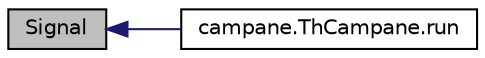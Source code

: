 digraph "Signal"
{
 // INTERACTIVE_SVG=YES
  edge [fontname="Helvetica",fontsize="10",labelfontname="Helvetica",labelfontsize="10"];
  node [fontname="Helvetica",fontsize="10",shape=record];
  rankdir="LR";
  Node5 [label="Signal",height=0.2,width=0.4,color="black", fillcolor="grey75", style="filled", fontcolor="black"];
  Node5 -> Node6 [dir="back",color="midnightblue",fontsize="10",style="solid",fontname="Helvetica"];
  Node6 [label="campane.ThCampane.run",height=0.2,width=0.4,color="black", fillcolor="white", style="filled",URL="$classcampane_1_1_th_campane.html#a13a43e6d814de94978c515cb084873b1",tooltip="Metodo che rappresenta il main del Thread. "];
}
